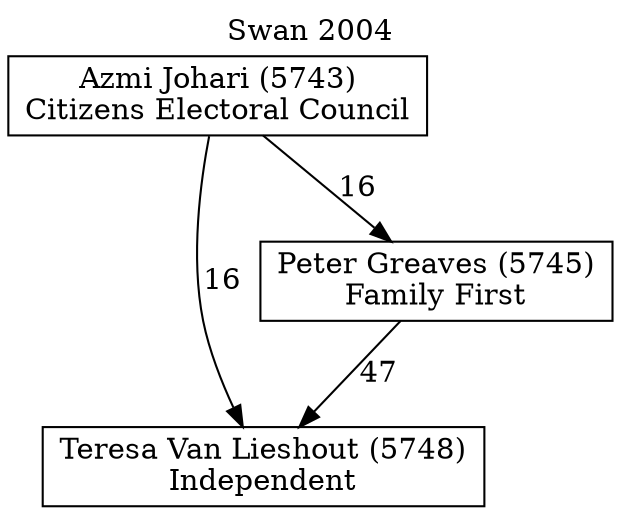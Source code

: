 // House preference flow
digraph "Teresa Van Lieshout (5748)_Swan_2004" {
	graph [label="Swan 2004" labelloc=t mclimit=10]
	node [shape=box]
	"Teresa Van Lieshout (5748)" [label="Teresa Van Lieshout (5748)
Independent"]
	"Peter Greaves (5745)" [label="Peter Greaves (5745)
Family First"]
	"Azmi Johari (5743)" [label="Azmi Johari (5743)
Citizens Electoral Council"]
	"Peter Greaves (5745)" -> "Teresa Van Lieshout (5748)" [label=47]
	"Azmi Johari (5743)" -> "Peter Greaves (5745)" [label=16]
	"Azmi Johari (5743)" -> "Teresa Van Lieshout (5748)" [label=16]
}
